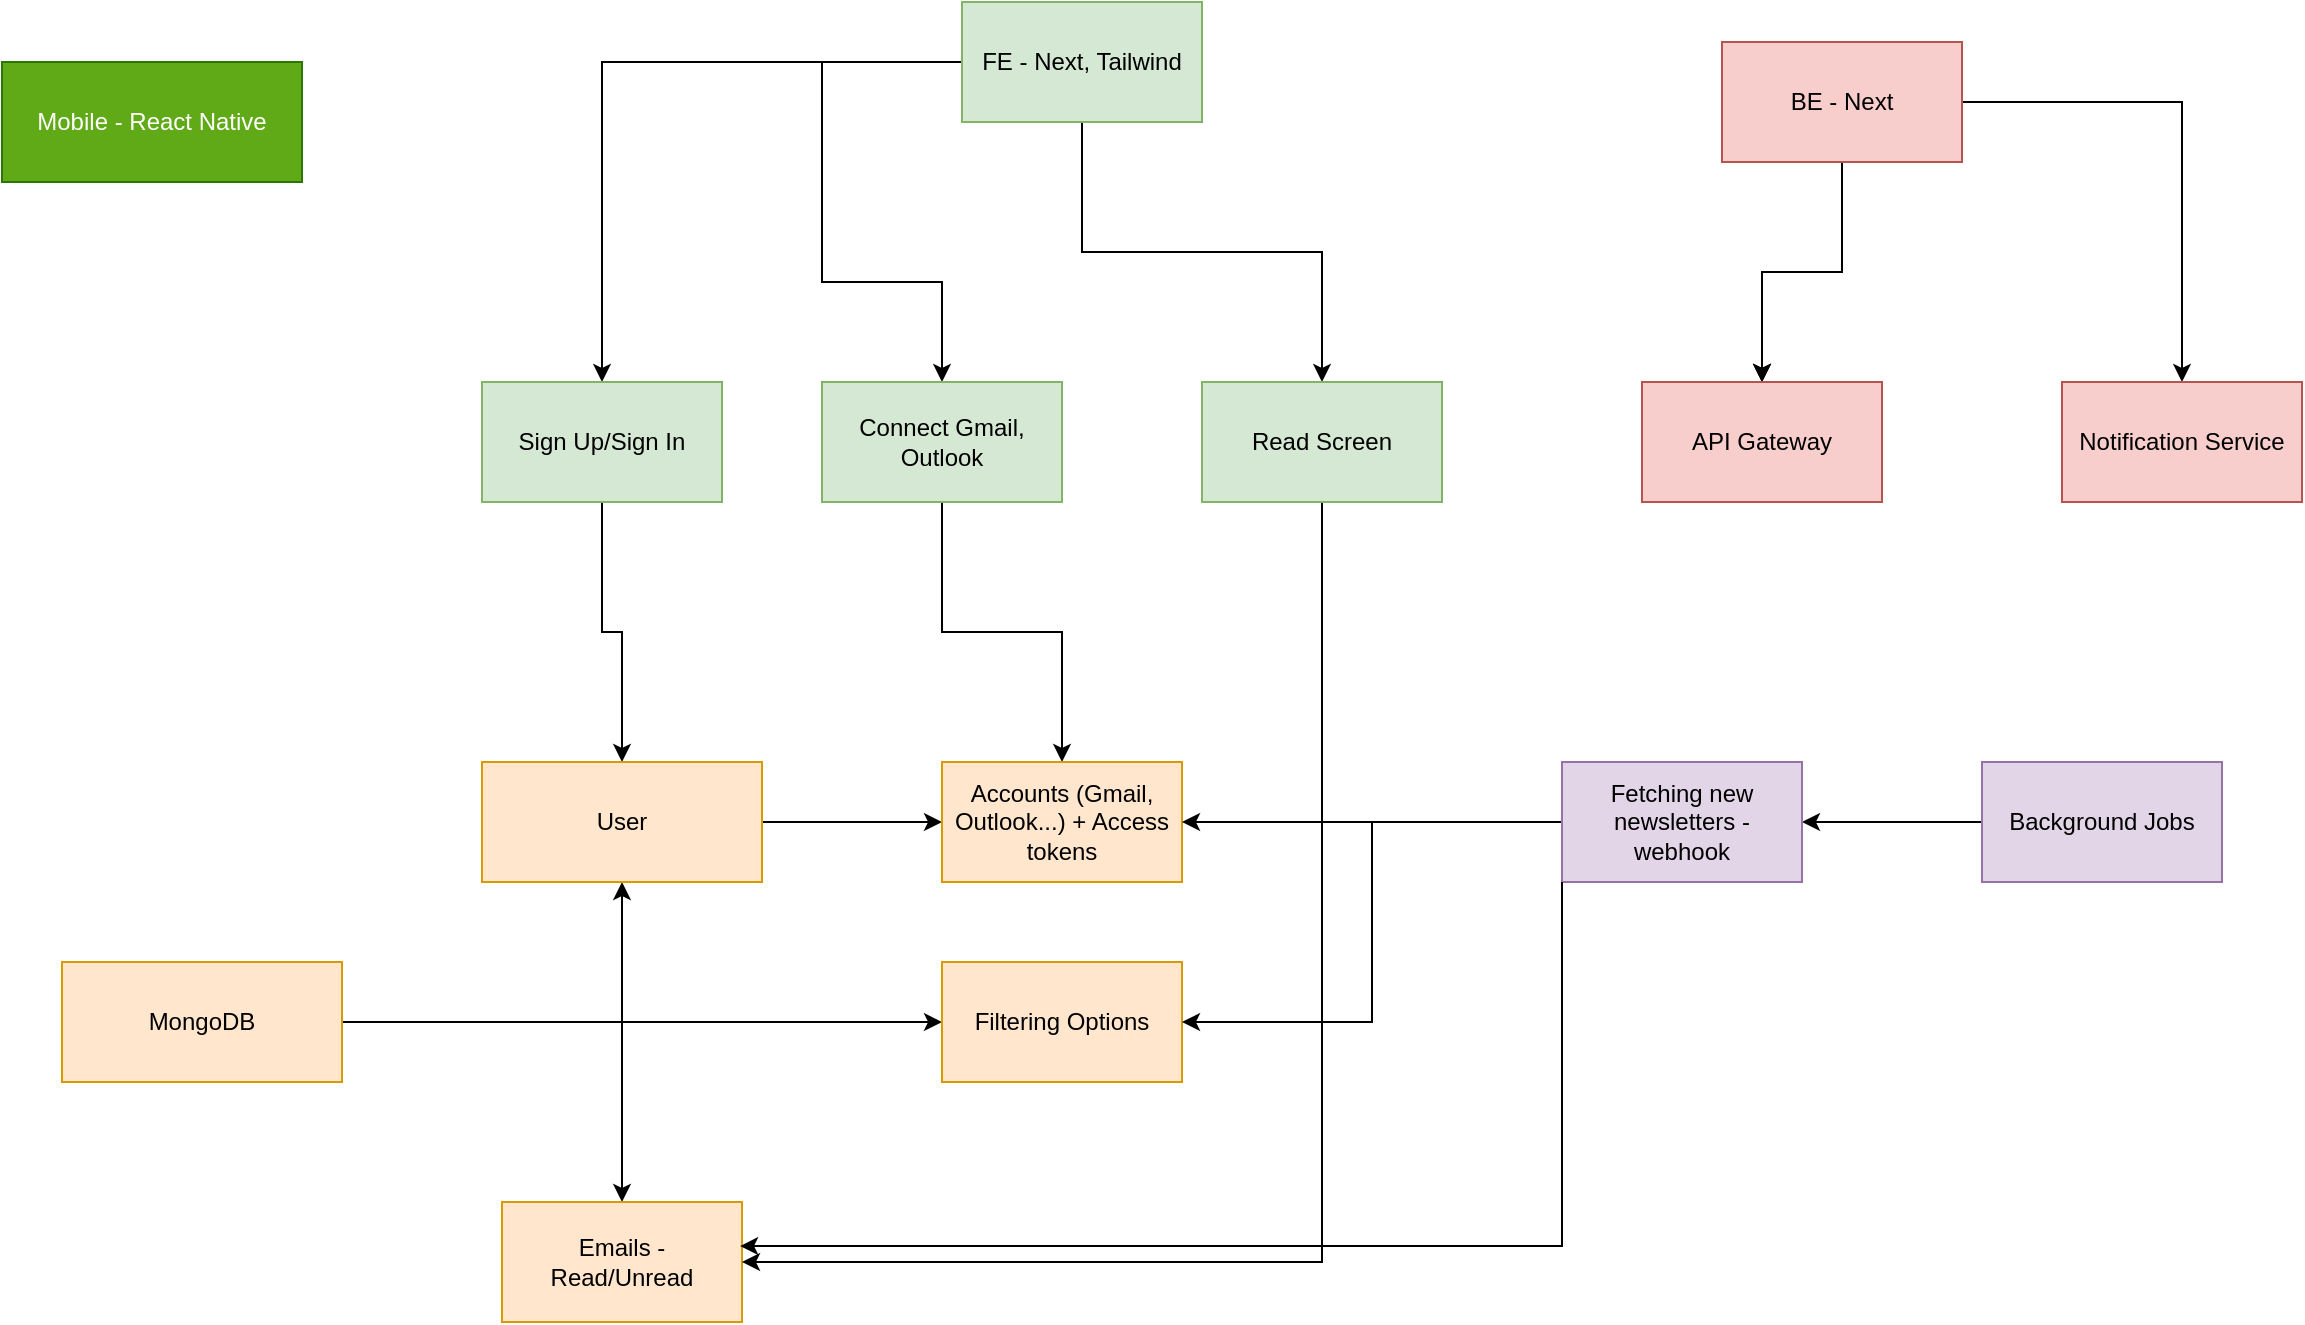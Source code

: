 <mxfile version="24.7.16">
  <diagram name="Trang-1" id="sZ26ORA3GB2YnHU4ORg-">
    <mxGraphModel dx="1834" dy="772" grid="1" gridSize="10" guides="1" tooltips="1" connect="1" arrows="1" fold="1" page="0" pageScale="1" pageWidth="827" pageHeight="1169" math="0" shadow="0">
      <root>
        <mxCell id="0" />
        <mxCell id="1" parent="0" />
        <mxCell id="-4XnIBtAPIhg3w7pLhLC-5" value="" style="edgeStyle=orthogonalEdgeStyle;rounded=0;orthogonalLoop=1;jettySize=auto;html=1;" parent="1" source="-4XnIBtAPIhg3w7pLhLC-1" target="-4XnIBtAPIhg3w7pLhLC-4" edge="1">
          <mxGeometry relative="1" as="geometry" />
        </mxCell>
        <mxCell id="-4XnIBtAPIhg3w7pLhLC-9" value="" style="edgeStyle=orthogonalEdgeStyle;rounded=0;orthogonalLoop=1;jettySize=auto;html=1;entryX=0.5;entryY=0;entryDx=0;entryDy=0;" parent="1" source="-4XnIBtAPIhg3w7pLhLC-1" target="-4XnIBtAPIhg3w7pLhLC-8" edge="1">
          <mxGeometry relative="1" as="geometry">
            <Array as="points">
              <mxPoint x="130" y="190" />
              <mxPoint x="190" y="190" />
            </Array>
          </mxGeometry>
        </mxCell>
        <mxCell id="sn20mlSqS-HbytY9ccLU-24" value="" style="edgeStyle=orthogonalEdgeStyle;rounded=0;orthogonalLoop=1;jettySize=auto;html=1;" edge="1" parent="1" source="-4XnIBtAPIhg3w7pLhLC-1" target="sn20mlSqS-HbytY9ccLU-23">
          <mxGeometry relative="1" as="geometry" />
        </mxCell>
        <mxCell id="-4XnIBtAPIhg3w7pLhLC-1" value="FE - Next, Tailwind" style="rounded=0;whiteSpace=wrap;html=1;fillColor=#d5e8d4;strokeColor=#82b366;" parent="1" vertex="1">
          <mxGeometry x="200" y="50" width="120" height="60" as="geometry" />
        </mxCell>
        <mxCell id="sn20mlSqS-HbytY9ccLU-18" value="" style="edgeStyle=orthogonalEdgeStyle;rounded=0;orthogonalLoop=1;jettySize=auto;html=1;" edge="1" parent="1" source="-4XnIBtAPIhg3w7pLhLC-2" target="sn20mlSqS-HbytY9ccLU-17">
          <mxGeometry relative="1" as="geometry" />
        </mxCell>
        <mxCell id="sn20mlSqS-HbytY9ccLU-19" value="" style="edgeStyle=orthogonalEdgeStyle;rounded=0;orthogonalLoop=1;jettySize=auto;html=1;" edge="1" parent="1" source="-4XnIBtAPIhg3w7pLhLC-2" target="sn20mlSqS-HbytY9ccLU-17">
          <mxGeometry relative="1" as="geometry" />
        </mxCell>
        <mxCell id="sn20mlSqS-HbytY9ccLU-20" value="" style="edgeStyle=orthogonalEdgeStyle;rounded=0;orthogonalLoop=1;jettySize=auto;html=1;" edge="1" parent="1" source="-4XnIBtAPIhg3w7pLhLC-2" target="sn20mlSqS-HbytY9ccLU-17">
          <mxGeometry relative="1" as="geometry" />
        </mxCell>
        <mxCell id="sn20mlSqS-HbytY9ccLU-22" value="" style="edgeStyle=orthogonalEdgeStyle;rounded=0;orthogonalLoop=1;jettySize=auto;html=1;" edge="1" parent="1" source="-4XnIBtAPIhg3w7pLhLC-2" target="sn20mlSqS-HbytY9ccLU-21">
          <mxGeometry relative="1" as="geometry" />
        </mxCell>
        <mxCell id="-4XnIBtAPIhg3w7pLhLC-2" value="BE - Next" style="rounded=0;whiteSpace=wrap;html=1;fillColor=#f8cecc;strokeColor=#b85450;" parent="1" vertex="1">
          <mxGeometry x="580" y="70" width="120" height="60" as="geometry" />
        </mxCell>
        <mxCell id="sn20mlSqS-HbytY9ccLU-10" style="edgeStyle=orthogonalEdgeStyle;rounded=0;orthogonalLoop=1;jettySize=auto;html=1;entryX=0.5;entryY=0;entryDx=0;entryDy=0;" edge="1" parent="1" source="-4XnIBtAPIhg3w7pLhLC-4" target="sn20mlSqS-HbytY9ccLU-5">
          <mxGeometry relative="1" as="geometry" />
        </mxCell>
        <mxCell id="-4XnIBtAPIhg3w7pLhLC-4" value="Sign Up/Sign In" style="rounded=0;whiteSpace=wrap;html=1;fillColor=#d5e8d4;strokeColor=#82b366;" parent="1" vertex="1">
          <mxGeometry x="-40" y="240" width="120" height="60" as="geometry" />
        </mxCell>
        <mxCell id="sn20mlSqS-HbytY9ccLU-26" style="edgeStyle=orthogonalEdgeStyle;rounded=0;orthogonalLoop=1;jettySize=auto;html=1;entryX=0.5;entryY=0;entryDx=0;entryDy=0;" edge="1" parent="1" source="-4XnIBtAPIhg3w7pLhLC-8" target="sn20mlSqS-HbytY9ccLU-7">
          <mxGeometry relative="1" as="geometry" />
        </mxCell>
        <mxCell id="-4XnIBtAPIhg3w7pLhLC-8" value="Connect Gmail, Outlook" style="rounded=0;whiteSpace=wrap;html=1;fillColor=#d5e8d4;strokeColor=#82b366;" parent="1" vertex="1">
          <mxGeometry x="130" y="240" width="120" height="60" as="geometry" />
        </mxCell>
        <mxCell id="sn20mlSqS-HbytY9ccLU-1" value="Mobile - React Native" style="rounded=0;whiteSpace=wrap;html=1;fillColor=#60a917;strokeColor=#2D7600;fontColor=#ffffff;" vertex="1" parent="1">
          <mxGeometry x="-280" y="80" width="150" height="60" as="geometry" />
        </mxCell>
        <mxCell id="sn20mlSqS-HbytY9ccLU-16" value="" style="edgeStyle=orthogonalEdgeStyle;rounded=0;orthogonalLoop=1;jettySize=auto;html=1;" edge="1" parent="1" source="sn20mlSqS-HbytY9ccLU-2" target="sn20mlSqS-HbytY9ccLU-15">
          <mxGeometry relative="1" as="geometry" />
        </mxCell>
        <mxCell id="sn20mlSqS-HbytY9ccLU-2" value="Background Jobs" style="rounded=0;whiteSpace=wrap;html=1;fillColor=#e1d5e7;strokeColor=#9673a6;" vertex="1" parent="1">
          <mxGeometry x="710" y="430" width="120" height="60" as="geometry" />
        </mxCell>
        <mxCell id="sn20mlSqS-HbytY9ccLU-6" value="" style="edgeStyle=orthogonalEdgeStyle;rounded=0;orthogonalLoop=1;jettySize=auto;html=1;" edge="1" parent="1" source="sn20mlSqS-HbytY9ccLU-3" target="sn20mlSqS-HbytY9ccLU-5">
          <mxGeometry relative="1" as="geometry" />
        </mxCell>
        <mxCell id="sn20mlSqS-HbytY9ccLU-12" value="" style="edgeStyle=orthogonalEdgeStyle;rounded=0;orthogonalLoop=1;jettySize=auto;html=1;" edge="1" parent="1" source="sn20mlSqS-HbytY9ccLU-3" target="sn20mlSqS-HbytY9ccLU-11">
          <mxGeometry relative="1" as="geometry" />
        </mxCell>
        <mxCell id="sn20mlSqS-HbytY9ccLU-14" value="" style="edgeStyle=orthogonalEdgeStyle;rounded=0;orthogonalLoop=1;jettySize=auto;html=1;" edge="1" parent="1" source="sn20mlSqS-HbytY9ccLU-3" target="sn20mlSqS-HbytY9ccLU-13">
          <mxGeometry relative="1" as="geometry" />
        </mxCell>
        <mxCell id="sn20mlSqS-HbytY9ccLU-3" value="MongoDB" style="rounded=0;whiteSpace=wrap;html=1;fillColor=#ffe6cc;strokeColor=#d79b00;" vertex="1" parent="1">
          <mxGeometry x="-250" y="530" width="140" height="60" as="geometry" />
        </mxCell>
        <mxCell id="sn20mlSqS-HbytY9ccLU-8" value="" style="edgeStyle=orthogonalEdgeStyle;rounded=0;orthogonalLoop=1;jettySize=auto;html=1;" edge="1" parent="1" source="sn20mlSqS-HbytY9ccLU-5" target="sn20mlSqS-HbytY9ccLU-7">
          <mxGeometry relative="1" as="geometry" />
        </mxCell>
        <mxCell id="sn20mlSqS-HbytY9ccLU-5" value="User" style="rounded=0;whiteSpace=wrap;html=1;fillColor=#ffe6cc;strokeColor=#d79b00;" vertex="1" parent="1">
          <mxGeometry x="-40" y="430" width="140" height="60" as="geometry" />
        </mxCell>
        <mxCell id="sn20mlSqS-HbytY9ccLU-7" value="Accounts (Gmail, Outlook...) + Access tokens" style="whiteSpace=wrap;html=1;rounded=0;fillColor=#ffe6cc;strokeColor=#d79b00;" vertex="1" parent="1">
          <mxGeometry x="190" y="430" width="120" height="60" as="geometry" />
        </mxCell>
        <mxCell id="sn20mlSqS-HbytY9ccLU-11" value="Emails - Read/Unread" style="whiteSpace=wrap;html=1;fillColor=#ffe6cc;strokeColor=#d79b00;rounded=0;" vertex="1" parent="1">
          <mxGeometry x="-30" y="650" width="120" height="60" as="geometry" />
        </mxCell>
        <mxCell id="sn20mlSqS-HbytY9ccLU-13" value="Filtering Options" style="whiteSpace=wrap;html=1;fillColor=#ffe6cc;strokeColor=#d79b00;rounded=0;" vertex="1" parent="1">
          <mxGeometry x="190" y="530" width="120" height="60" as="geometry" />
        </mxCell>
        <mxCell id="sn20mlSqS-HbytY9ccLU-27" style="edgeStyle=orthogonalEdgeStyle;rounded=0;orthogonalLoop=1;jettySize=auto;html=1;" edge="1" parent="1" source="sn20mlSqS-HbytY9ccLU-15" target="sn20mlSqS-HbytY9ccLU-7">
          <mxGeometry relative="1" as="geometry" />
        </mxCell>
        <mxCell id="sn20mlSqS-HbytY9ccLU-30" style="edgeStyle=orthogonalEdgeStyle;rounded=0;orthogonalLoop=1;jettySize=auto;html=1;entryX=1;entryY=0.5;entryDx=0;entryDy=0;" edge="1" parent="1" source="sn20mlSqS-HbytY9ccLU-15" target="sn20mlSqS-HbytY9ccLU-13">
          <mxGeometry relative="1" as="geometry" />
        </mxCell>
        <mxCell id="sn20mlSqS-HbytY9ccLU-15" value="Fetching new newsletters - webhook" style="whiteSpace=wrap;html=1;fillColor=#e1d5e7;strokeColor=#9673a6;rounded=0;" vertex="1" parent="1">
          <mxGeometry x="500" y="430" width="120" height="60" as="geometry" />
        </mxCell>
        <mxCell id="sn20mlSqS-HbytY9ccLU-17" value="API Gateway" style="whiteSpace=wrap;html=1;fillColor=#f8cecc;strokeColor=#b85450;rounded=0;" vertex="1" parent="1">
          <mxGeometry x="540" y="240" width="120" height="60" as="geometry" />
        </mxCell>
        <mxCell id="sn20mlSqS-HbytY9ccLU-21" value="Notification Service" style="whiteSpace=wrap;html=1;fillColor=#f8cecc;strokeColor=#b85450;rounded=0;" vertex="1" parent="1">
          <mxGeometry x="750" y="240" width="120" height="60" as="geometry" />
        </mxCell>
        <mxCell id="sn20mlSqS-HbytY9ccLU-29" style="edgeStyle=orthogonalEdgeStyle;rounded=0;orthogonalLoop=1;jettySize=auto;html=1;" edge="1" parent="1" source="sn20mlSqS-HbytY9ccLU-23" target="sn20mlSqS-HbytY9ccLU-11">
          <mxGeometry relative="1" as="geometry">
            <Array as="points">
              <mxPoint x="380" y="680" />
            </Array>
          </mxGeometry>
        </mxCell>
        <mxCell id="sn20mlSqS-HbytY9ccLU-23" value="Read Screen" style="whiteSpace=wrap;html=1;fillColor=#d5e8d4;strokeColor=#82b366;rounded=0;" vertex="1" parent="1">
          <mxGeometry x="320" y="240" width="120" height="60" as="geometry" />
        </mxCell>
        <mxCell id="sn20mlSqS-HbytY9ccLU-28" style="edgeStyle=orthogonalEdgeStyle;rounded=0;orthogonalLoop=1;jettySize=auto;html=1;entryX=0.992;entryY=0.367;entryDx=0;entryDy=0;entryPerimeter=0;" edge="1" parent="1" source="sn20mlSqS-HbytY9ccLU-15" target="sn20mlSqS-HbytY9ccLU-11">
          <mxGeometry relative="1" as="geometry">
            <Array as="points">
              <mxPoint x="500" y="672" />
            </Array>
          </mxGeometry>
        </mxCell>
      </root>
    </mxGraphModel>
  </diagram>
</mxfile>
